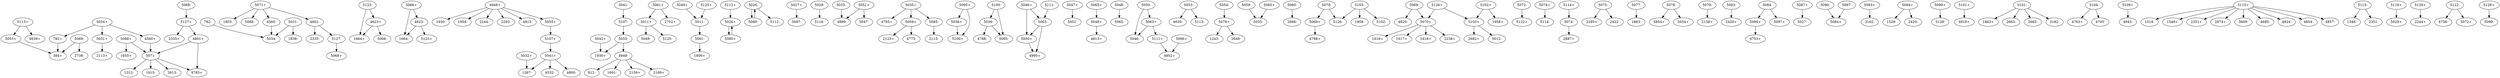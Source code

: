 digraph dist {
graph [k=96 s=1000 n=10]
"782+" -> "384+" [d=-75 e=45.5 n=15]
"782-" -> "5034-" [d=-12297 e=55.8 n=10]
"4560+" -> "5071-" [d=-1914 e=33.3 n=28]
"4560-" -> "5034-" [d=-12393 e=50.9 n=12]
"4623+" -> "1664+" [d=-134 e=26.0 n=46]
"4623+" -> "5066-" [d=-98 e=31.2 n=32]
"4623-" -> "1664-" [d=-174 e=38.5 n=21]
"4623-" -> "5123+" [d=-110 e=29.0 n=37]
"4801+" -> "4783+" [d=-104 e=47.1 n=14]
"4801+" -> "5071-" [d=-1917 e=40.4 n=19]
"4801-" -> "2335-" [d=-33 e=38.5 n=21]
"4801-" -> "5127-" [d=-52 e=48.9 n=13]
"4949+" -> "1930-" [d=-90 e=22.0 n=64]
"4949+" -> "1954-" [d=-141 e=47.1 n=14]
"4949+" -> "2244-" [d=-25 e=48.9 n=13]
"4949+" -> "2293-" [d=-3 e=53.2 n=11]
"4949+" -> "4813-" [d=-43 e=33.9 n=27]
"4949+" -> "5055+" [d=-47 e=35.3 n=25]
"4949-" -> "812-" [d=-52 e=16.4 n=115]
"4949-" -> "1691-" [d=-123 e=30.2 n=34]
"4949-" -> "2159+" [d=-141 e=55.8 n=10]
"4949-" -> "2169+" [d=-110 e=31.2 n=32]
"5011+" -> "5049-" [d=-225 e=34.6 n=26]
"5011+" -> "5125-" [d=-254 e=31.7 n=31]
"5011-" -> "5061-" [d=-191751 e=33.9 n=27]
"5026+" -> "5080+" [d=-137 e=45.5 n=15]
"5026-" -> "5080-" [d=-5019 e=48.9 n=13]
"5026-" -> "5112-" [d=-9 e=53.2 n=11]
"5027+" -> "5087-" [d=-443 e=33.9 n=27]
"5029-" -> "5116-" [d=-168 e=53.2 n=11]
"5031+" -> "2113+" [d=9 e=55.8 n=10]
"5031-" -> "1838-" [d=-67 e=42.8 n=17]
"5031-" -> "5034-" [d=-157 e=30.7 n=33]
"5032+" -> "1267-" [d=-113 e=55.8 n=10]
"5033-" -> "4899-" [d=-169 e=53.2 n=11]
"5034+" -> "782+" [d=-12297 e=55.8 n=10]
"5034+" -> "4560+" [d=-12393 e=50.9 n=12]
"5034+" -> "5031+" [d=-157 e=30.7 n=33]
"5035+" -> "4785+" [d=-113 e=45.5 n=15]
"5035+" -> "5059+" [d=-131292 e=55.8 n=10]
"5035+" -> "5085-" [d=-432805 e=55.8 n=10]
"5036+" -> "5100+" [d=-6948 e=29.0 n=37]
"5036-" -> "4788-" [d=-194 e=24.9 n=50]
"5036-" -> "5095-" [d=-119 e=26.9 n=43]
"5041+" -> "1267-" [d=-94 e=45.5 n=15]
"5041+" -> "4532-" [d=-17 e=39.4 n=20]
"5041+" -> "4800-" [d=-41 e=55.8 n=10]
"5041-" -> "5107-" [d=-38793 e=45.5 n=15]
"5042+" -> "1930+" [d=-29 e=45.5 n=15]
"5046+" -> "5050+" [d=-211 e=25.4 n=48]
"5046+" -> "5063-" [d=-5785 e=41.6 n=18]
"5047+" -> "5051-" [d=-218958 e=48.9 n=13]
"5048+" -> "4813+" [d=5 e=44.1 n=16]
"5048-" -> "5065-" [d=-394 e=44.1 n=16]
"5049+" -> "5011-" [d=-225 e=34.6 n=26]
"5050+" -> "4995+" [d=-216 e=25.4 n=48]
"5050-" -> "5046-" [d=-211 e=25.4 n=48]
"5050-" -> "5063+" [d=-2138 e=45.5 n=15]
"5051+" -> "4899-" [d=-53 e=48.9 n=13]
"5051+" -> "5047-" [d=-218958 e=48.9 n=13]
"5053+" -> "384+" [d=-134 e=21.5 n=67]
"5053-" -> "4639-" [d=-115 e=39.4 n=20]
"5053-" -> "5113-" [d=-157 e=36.0 n=24]
"5054-" -> "5078+" [d=-330 e=48.9 n=13]
"5055+" -> "5107+" [d=-11723 e=37.6 n=22]
"5055-" -> "1930+" [d=-6 e=34.6 n=26]
"5055-" -> "4949-" [d=-47 e=35.3 n=25]
"5059+" -> "2123+" [d=-181 e=53.2 n=11]
"5059+" -> "4773-" [d=-154 e=50.9 n=12]
"5059-" -> "5035-" [d=-131292 e=55.8 n=10]
"5060-" -> "2666-" [d=-42 e=45.5 n=15]
"5061+" -> "2752+" [d=-102 e=42.8 n=17]
"5061+" -> "5011+" [d=-191751 e=33.9 n=27]
"5061-" -> "1809+" [d=-193 e=40.4 n=19]
"5063+" -> "5046-" [d=-5785 e=41.6 n=18]
"5063+" -> "5111+" [d=-7771 e=31.7 n=31]
"5063-" -> "4995+" [d=-166 e=36.0 n=24]
"5063-" -> "5050+" [d=-2138 e=45.5 n=15]
"5065+" -> "5048+" [d=-394 e=44.1 n=16]
"5066+" -> "1664-" [d=-103 e=36.0 n=24]
"5066+" -> "4623-" [d=-98 e=31.2 n=32]
"5068-" -> "5127+" [d=-144 e=50.9 n=12]
"5069+" -> "4788+" [d=-303 e=53.2 n=11]
"5069-" -> "4820-" [d=-1312 e=50.9 n=12]
"5069-" -> "5070+" [d=-441 e=36.0 n=24]
"5070+" -> "1616+" [d=-91 e=39.4 n=20]
"5070+" -> "1617+" [d=-70 e=30.7 n=33]
"5070+" -> "1618+" [d=-146 e=36.0 n=24]
"5070+" -> "2238+" [d=-73 e=40.4 n=19]
"5070-" -> "5069+" [d=-441 e=36.0 n=24]
"5070-" -> "5126-" [d=-47544 e=31.2 n=32]
"5071+" -> "1855-" [d=-125 e=41.6 n=18]
"5071+" -> "4560-" [d=-1914 e=33.3 n=28]
"5071+" -> "4801-" [d=-1917 e=40.4 n=19]
"5071+" -> "5088-" [d=-66 e=41.6 n=18]
"5071-" -> "1312-" [d=-119 e=47.1 n=14]
"5071-" -> "1915-" [d=-118 e=26.3 n=45]
"5071-" -> "2613-" [d=-30 e=41.6 n=18]
"5071-" -> "4783+" [d=-216 e=33.9 n=27]
"5072-" -> "5122+" [d=-463 e=27.9 n=40]
"5074+" -> "5114-" [d=-566 e=42.8 n=17]
"5074-" -> "2887+" [d=-127 e=40.4 n=19]
"5075-" -> "2295+" [d=-55 e=38.5 n=21]
"5075-" -> "2422-" [d=-85 e=45.5 n=15]
"5077-" -> "1863-" [d=-174 e=37.6 n=22]
"5078+" -> "1243-" [d=-26 e=48.9 n=13]
"5078+" -> "2649-" [d=-105 e=40.4 n=19]
"5078-" -> "4854+" [d=-183 e=41.6 n=18]
"5078-" -> "5054+" [d=-330 e=48.9 n=13]
"5079-" -> "2158+" [d=-123 e=45.5 n=15]
"5080+" -> "5026+" [d=-5019 e=48.9 n=13]
"5080-" -> "5026-" [d=-137 e=45.5 n=15]
"5083-" -> "2420+" [d=-52 e=41.6 n=18]
"5084-" -> "5090+" [d=-4206 e=48.9 n=13]
"5084-" -> "5097+" [d=-146 e=27.2 n=42]
"5085+" -> "5035-" [d=-432805 e=55.8 n=10]
"5085-" -> "2113-" [d=-46 e=48.9 n=13]
"5087+" -> "5027-" [d=-443 e=33.9 n=27]
"5088+" -> "1855+" [d=-36 e=50.9 n=12]
"5088+" -> "5071-" [d=-66 e=41.6 n=18]
"5089-" -> "384+" [d=-68 e=48.9 n=13]
"5089-" -> "2738-" [d=-131 e=36.8 n=23]
"5090+" -> "4753+" [d=-134 e=35.3 n=25]
"5090-" -> "5084+" [d=-4206 e=48.9 n=13]
"5093+" -> "3162-" [d=-8 e=44.1 n=16]
"5094+" -> "1529-" [d=-72 e=44.1 n=16]
"5094+" -> "2420-" [d=-36 e=53.2 n=11]
"5095+" -> "5036+" [d=-119 e=26.9 n=43]
"5095+" -> "5100+" [d=-33 e=55.8 n=10]
"5096+" -> "4952+" [d=-228 e=31.7 n=31]
"5097-" -> "5084+" [d=-146 e=27.2 n=42]
"5099+" -> "5128-" [d=-301 e=33.3 n=28]
"5100-" -> "5036-" [d=-6948 e=29.0 n=37]
"5100-" -> "5095-" [d=-33 e=55.8 n=10]
"5101+" -> "4918+" [d=-42481 e=24.9 n=50]
"5101-" -> "1863+" [d=-101 e=44.1 n=16]
"5101-" -> "2663-" [d=19 e=50.9 n=12]
"5101-" -> "2665-" [d=-67 e=55.8 n=10]
"5101-" -> "3182-" [d=10 e=53.2 n=11]
"5102+" -> "1958+" [d=-52 e=47.1 n=14]
"5102+" -> "5103+" [d=-37577 e=40.4 n=19]
"5103+" -> "2682+" [d=-77 e=36.0 n=24]
"5103+" -> "5012-" [d=-167 e=25.4 n=48]
"5103-" -> "1958-" [d=-37598 e=40.4 n=19]
"5103-" -> "5102-" [d=-37577 e=40.4 n=19]
"5103-" -> "5126-" [d=-37607 e=36.8 n=23]
"5104-" -> "4763+" [d=-126 e=38.5 n=21]
"5104-" -> "4793-" [d=-54 e=47.1 n=14]
"5107+" -> "5041+" [d=-38793 e=45.5 n=15]
"5107-" -> "5055-" [d=-11723 e=37.6 n=22]
"5109+" -> "4843-" [d=-49 e=41.6 n=18]
"5111+" -> "4952+" [d=-174 e=22.4 n=62]
"5111-" -> "5063-" [d=-7771 e=31.7 n=31]
"5112+" -> "5026+" [d=-9 e=53.2 n=11]
"5113+" -> "4639+" [d=-110 e=33.3 n=28]
"5113+" -> "5053+" [d=-157 e=36.0 n=24]
"5114+" -> "5074-" [d=-566 e=42.8 n=17]
"5115+" -> "1518-" [d=132 e=53.2 n=11]
"5115+" -> "1546+" [d=-41 e=35.3 n=25]
"5115+" -> "2351+" [d=-21 e=53.2 n=11]
"5115+" -> "2874+" [d=44 e=53.2 n=11]
"5115+" -> "3609-" [d=6 e=53.2 n=11]
"5115+" -> "4695-" [d=-106 e=50.9 n=12]
"5115+" -> "4824-" [d=-53 e=26.0 n=46]
"5115+" -> "4854-" [d=-163 e=29.4 n=36]
"5115+" -> "4857-" [d=-5 e=36.0 n=24]
"5115-" -> "1546-" [d=-6231 e=48.9 n=13]
"5115-" -> "2351-" [d=-6145 e=42.8 n=17]
"5116+" -> "5029+" [d=-168 e=53.2 n=11]
"5120+" -> "2244+" [d=-127 e=53.2 n=11]
"5122-" -> "4756-" [d=-135 e=27.9 n=40]
"5122-" -> "5072+" [d=-463 e=27.9 n=40]
"5123-" -> "1664+" [d=-144 e=24.7 n=51]
"5123-" -> "4623+" [d=-110 e=29.0 n=37]
"5125+" -> "5011-" [d=-254 e=31.7 n=31]
"5126+" -> "5070+" [d=-47544 e=31.2 n=32]
"5126+" -> "5103+" [d=-37607 e=36.8 n=23]
"5127+" -> "2335+" [d=-89 e=39.4 n=20]
"5127+" -> "4801+" [d=-52 e=48.9 n=13]
"5127-" -> "5068+" [d=-144 e=50.9 n=12]
"5128+" -> "5099-" [d=-301 e=33.3 n=28]
}
